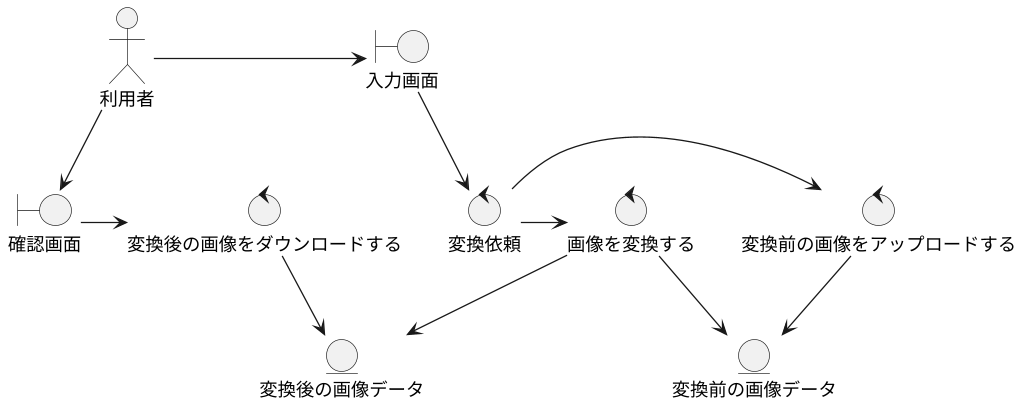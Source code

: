 @startuml
scale 1024*2048
actor 利用者
control 変換依頼
control 画像を変換する
control 変換前の画像をアップロードする
control 変換後の画像をダウンロードする
boundary 入力画面
boundary 確認画面
entity 変換前の画像データ
entity 変換後の画像データ

(利用者) -right-> (入力画面)
(利用者) -down-> (確認画面)
(変換依頼)-right->(変換前の画像をアップロードする)
(変換前の画像をアップロードする)-down->(変換前の画像データ)
(画像を変換する)-down->(変換前の画像データ)
(画像を変換する)-down->(変換後の画像データ)
(変換後の画像をダウンロードする)-down->(変換後の画像データ)
(確認画面)-right->(変換後の画像をダウンロードする)
(入力画面) -down-> (変換依頼)
(変換依頼)->(画像を変換する)


@enduml